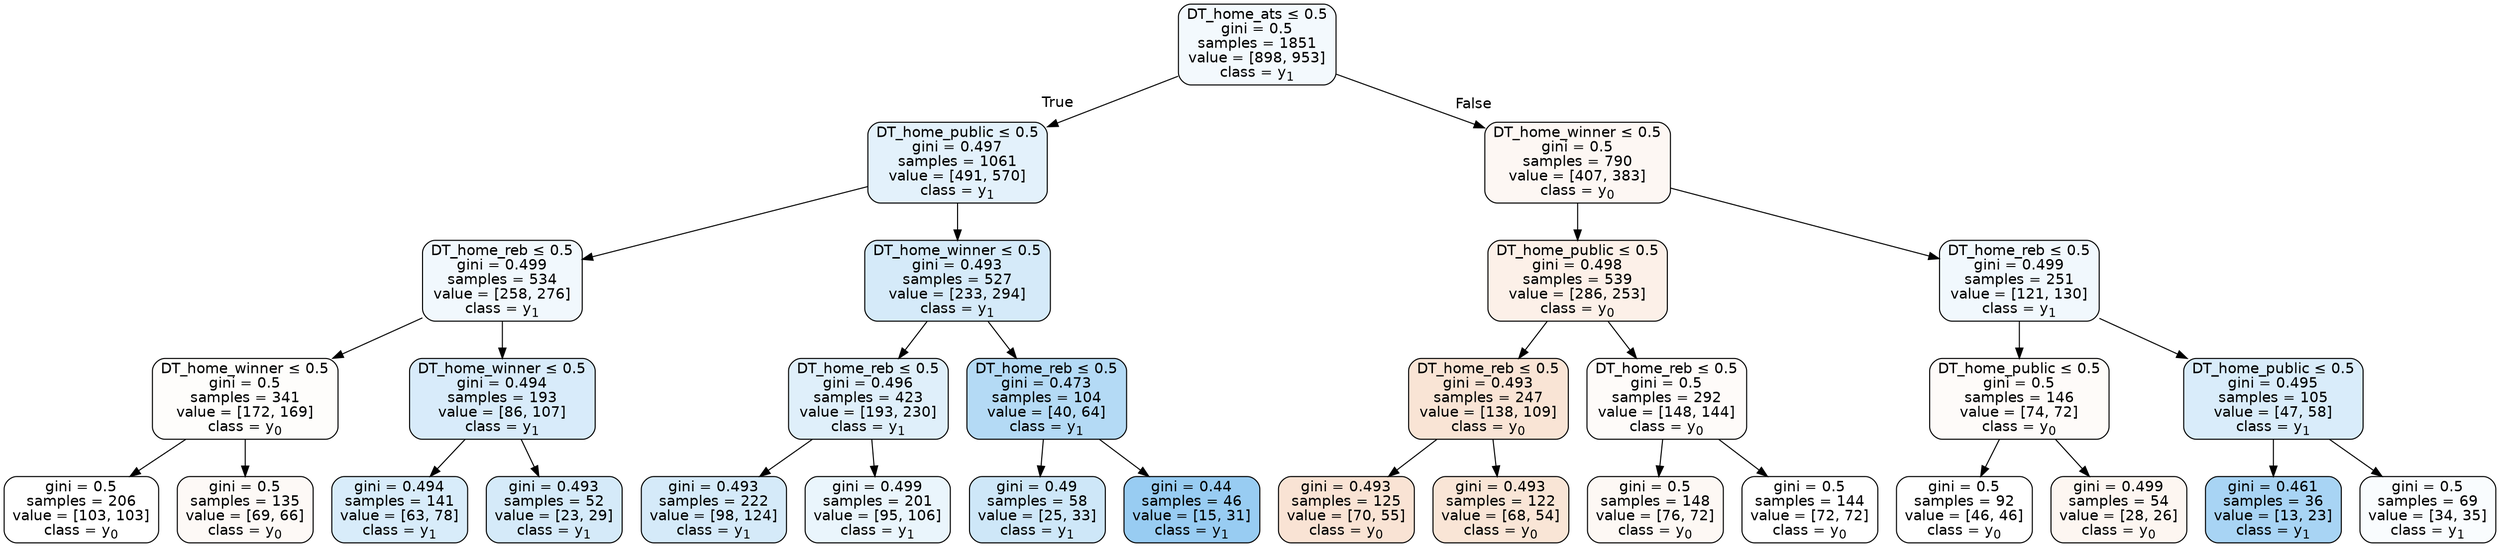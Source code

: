 digraph Tree {
node [shape=box, style="filled, rounded", color="black", fontname=helvetica] ;
edge [fontname=helvetica] ;
0 [label=<DT_home_ats &le; 0.5<br/>gini = 0.5<br/>samples = 1851<br/>value = [898, 953]<br/>class = y<SUB>1</SUB>>, fillcolor="#399de50f"] ;
1 [label=<DT_home_public &le; 0.5<br/>gini = 0.497<br/>samples = 1061<br/>value = [491, 570]<br/>class = y<SUB>1</SUB>>, fillcolor="#399de523"] ;
0 -> 1 [labeldistance=2.5, labelangle=45, headlabel="True"] ;
2 [label=<DT_home_reb &le; 0.5<br/>gini = 0.499<br/>samples = 534<br/>value = [258, 276]<br/>class = y<SUB>1</SUB>>, fillcolor="#399de511"] ;
1 -> 2 ;
3 [label=<DT_home_winner &le; 0.5<br/>gini = 0.5<br/>samples = 341<br/>value = [172, 169]<br/>class = y<SUB>0</SUB>>, fillcolor="#e5813904"] ;
2 -> 3 ;
4 [label=<gini = 0.5<br/>samples = 206<br/>value = [103, 103]<br/>class = y<SUB>0</SUB>>, fillcolor="#e5813900"] ;
3 -> 4 ;
5 [label=<gini = 0.5<br/>samples = 135<br/>value = [69, 66]<br/>class = y<SUB>0</SUB>>, fillcolor="#e581390b"] ;
3 -> 5 ;
6 [label=<DT_home_winner &le; 0.5<br/>gini = 0.494<br/>samples = 193<br/>value = [86, 107]<br/>class = y<SUB>1</SUB>>, fillcolor="#399de532"] ;
2 -> 6 ;
7 [label=<gini = 0.494<br/>samples = 141<br/>value = [63, 78]<br/>class = y<SUB>1</SUB>>, fillcolor="#399de531"] ;
6 -> 7 ;
8 [label=<gini = 0.493<br/>samples = 52<br/>value = [23, 29]<br/>class = y<SUB>1</SUB>>, fillcolor="#399de535"] ;
6 -> 8 ;
9 [label=<DT_home_winner &le; 0.5<br/>gini = 0.493<br/>samples = 527<br/>value = [233, 294]<br/>class = y<SUB>1</SUB>>, fillcolor="#399de535"] ;
1 -> 9 ;
10 [label=<DT_home_reb &le; 0.5<br/>gini = 0.496<br/>samples = 423<br/>value = [193, 230]<br/>class = y<SUB>1</SUB>>, fillcolor="#399de529"] ;
9 -> 10 ;
11 [label=<gini = 0.493<br/>samples = 222<br/>value = [98, 124]<br/>class = y<SUB>1</SUB>>, fillcolor="#399de535"] ;
10 -> 11 ;
12 [label=<gini = 0.499<br/>samples = 201<br/>value = [95, 106]<br/>class = y<SUB>1</SUB>>, fillcolor="#399de51a"] ;
10 -> 12 ;
13 [label=<DT_home_reb &le; 0.5<br/>gini = 0.473<br/>samples = 104<br/>value = [40, 64]<br/>class = y<SUB>1</SUB>>, fillcolor="#399de560"] ;
9 -> 13 ;
14 [label=<gini = 0.49<br/>samples = 58<br/>value = [25, 33]<br/>class = y<SUB>1</SUB>>, fillcolor="#399de53e"] ;
13 -> 14 ;
15 [label=<gini = 0.44<br/>samples = 46<br/>value = [15, 31]<br/>class = y<SUB>1</SUB>>, fillcolor="#399de584"] ;
13 -> 15 ;
16 [label=<DT_home_winner &le; 0.5<br/>gini = 0.5<br/>samples = 790<br/>value = [407, 383]<br/>class = y<SUB>0</SUB>>, fillcolor="#e581390f"] ;
0 -> 16 [labeldistance=2.5, labelangle=-45, headlabel="False"] ;
17 [label=<DT_home_public &le; 0.5<br/>gini = 0.498<br/>samples = 539<br/>value = [286, 253]<br/>class = y<SUB>0</SUB>>, fillcolor="#e581391d"] ;
16 -> 17 ;
18 [label=<DT_home_reb &le; 0.5<br/>gini = 0.493<br/>samples = 247<br/>value = [138, 109]<br/>class = y<SUB>0</SUB>>, fillcolor="#e5813936"] ;
17 -> 18 ;
19 [label=<gini = 0.493<br/>samples = 125<br/>value = [70, 55]<br/>class = y<SUB>0</SUB>>, fillcolor="#e5813937"] ;
18 -> 19 ;
20 [label=<gini = 0.493<br/>samples = 122<br/>value = [68, 54]<br/>class = y<SUB>0</SUB>>, fillcolor="#e5813934"] ;
18 -> 20 ;
21 [label=<DT_home_reb &le; 0.5<br/>gini = 0.5<br/>samples = 292<br/>value = [148, 144]<br/>class = y<SUB>0</SUB>>, fillcolor="#e5813907"] ;
17 -> 21 ;
22 [label=<gini = 0.5<br/>samples = 148<br/>value = [76, 72]<br/>class = y<SUB>0</SUB>>, fillcolor="#e581390d"] ;
21 -> 22 ;
23 [label=<gini = 0.5<br/>samples = 144<br/>value = [72, 72]<br/>class = y<SUB>0</SUB>>, fillcolor="#e5813900"] ;
21 -> 23 ;
24 [label=<DT_home_reb &le; 0.5<br/>gini = 0.499<br/>samples = 251<br/>value = [121, 130]<br/>class = y<SUB>1</SUB>>, fillcolor="#399de512"] ;
16 -> 24 ;
25 [label=<DT_home_public &le; 0.5<br/>gini = 0.5<br/>samples = 146<br/>value = [74, 72]<br/>class = y<SUB>0</SUB>>, fillcolor="#e5813907"] ;
24 -> 25 ;
26 [label=<gini = 0.5<br/>samples = 92<br/>value = [46, 46]<br/>class = y<SUB>0</SUB>>, fillcolor="#e5813900"] ;
25 -> 26 ;
27 [label=<gini = 0.499<br/>samples = 54<br/>value = [28, 26]<br/>class = y<SUB>0</SUB>>, fillcolor="#e5813912"] ;
25 -> 27 ;
28 [label=<DT_home_public &le; 0.5<br/>gini = 0.495<br/>samples = 105<br/>value = [47, 58]<br/>class = y<SUB>1</SUB>>, fillcolor="#399de530"] ;
24 -> 28 ;
29 [label=<gini = 0.461<br/>samples = 36<br/>value = [13, 23]<br/>class = y<SUB>1</SUB>>, fillcolor="#399de56f"] ;
28 -> 29 ;
30 [label=<gini = 0.5<br/>samples = 69<br/>value = [34, 35]<br/>class = y<SUB>1</SUB>>, fillcolor="#399de507"] ;
28 -> 30 ;
}